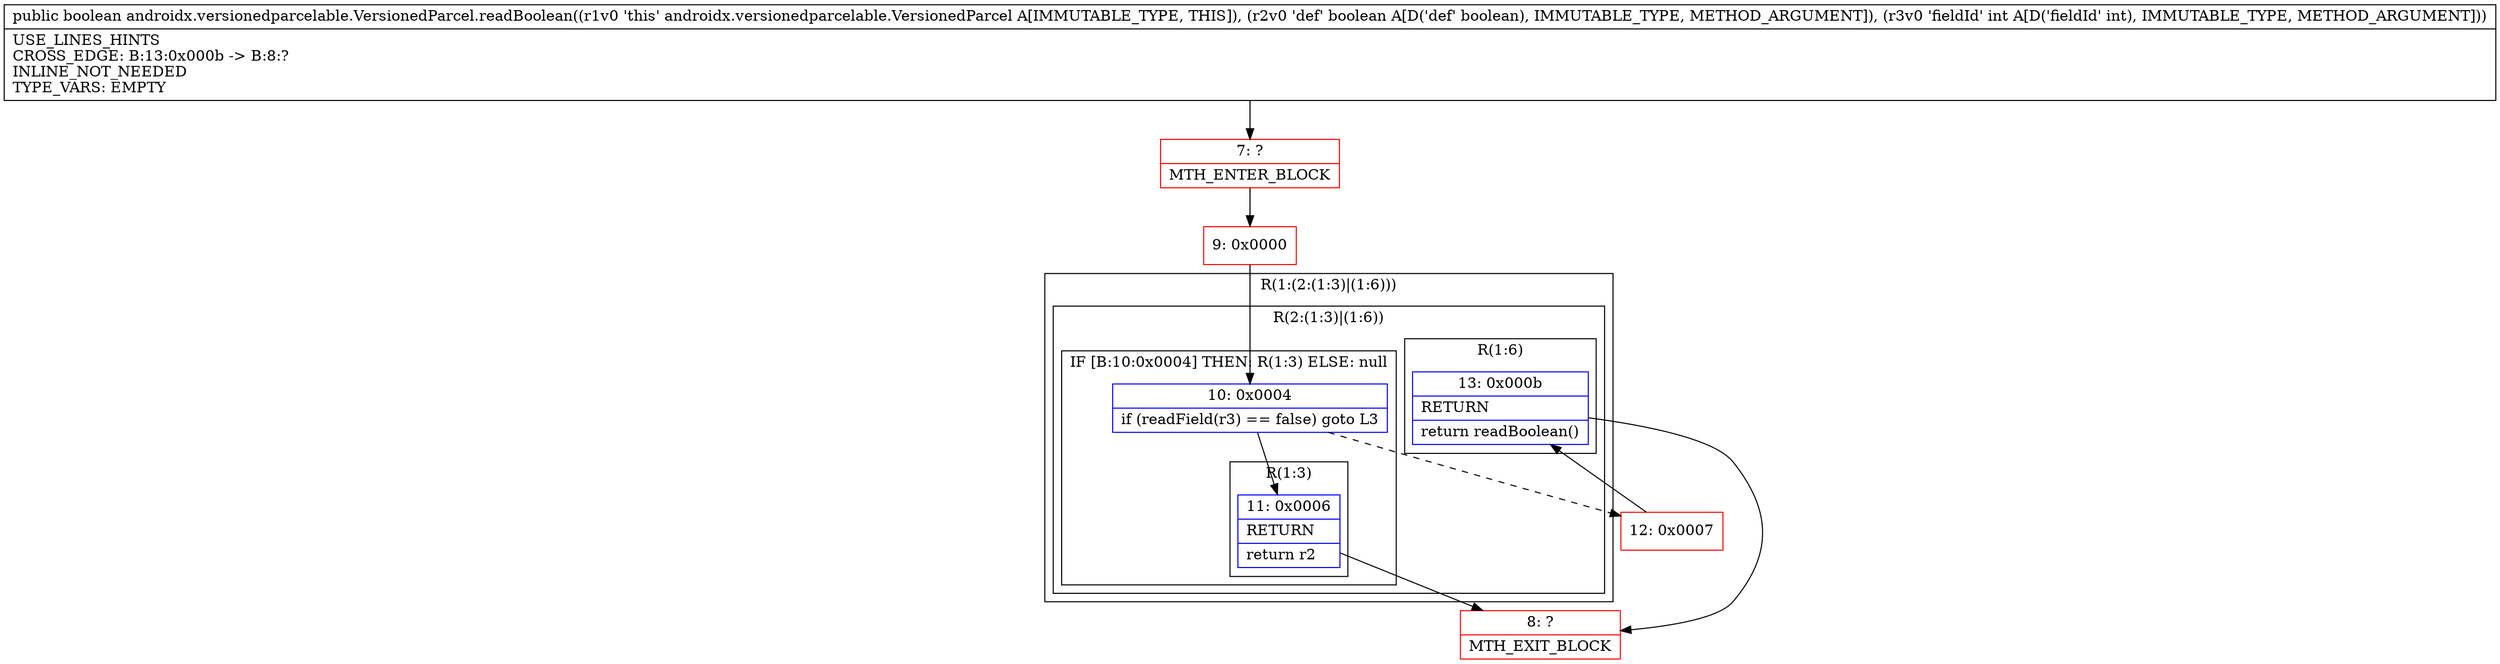 digraph "CFG forandroidx.versionedparcelable.VersionedParcel.readBoolean(ZI)Z" {
subgraph cluster_Region_1260692665 {
label = "R(1:(2:(1:3)|(1:6)))";
node [shape=record,color=blue];
subgraph cluster_Region_62209380 {
label = "R(2:(1:3)|(1:6))";
node [shape=record,color=blue];
subgraph cluster_IfRegion_900962079 {
label = "IF [B:10:0x0004] THEN: R(1:3) ELSE: null";
node [shape=record,color=blue];
Node_10 [shape=record,label="{10\:\ 0x0004|if (readField(r3) == false) goto L3\l}"];
subgraph cluster_Region_1667101399 {
label = "R(1:3)";
node [shape=record,color=blue];
Node_11 [shape=record,label="{11\:\ 0x0006|RETURN\l|return r2\l}"];
}
}
subgraph cluster_Region_229806953 {
label = "R(1:6)";
node [shape=record,color=blue];
Node_13 [shape=record,label="{13\:\ 0x000b|RETURN\l|return readBoolean()\l}"];
}
}
}
Node_7 [shape=record,color=red,label="{7\:\ ?|MTH_ENTER_BLOCK\l}"];
Node_9 [shape=record,color=red,label="{9\:\ 0x0000}"];
Node_8 [shape=record,color=red,label="{8\:\ ?|MTH_EXIT_BLOCK\l}"];
Node_12 [shape=record,color=red,label="{12\:\ 0x0007}"];
MethodNode[shape=record,label="{public boolean androidx.versionedparcelable.VersionedParcel.readBoolean((r1v0 'this' androidx.versionedparcelable.VersionedParcel A[IMMUTABLE_TYPE, THIS]), (r2v0 'def' boolean A[D('def' boolean), IMMUTABLE_TYPE, METHOD_ARGUMENT]), (r3v0 'fieldId' int A[D('fieldId' int), IMMUTABLE_TYPE, METHOD_ARGUMENT]))  | USE_LINES_HINTS\lCROSS_EDGE: B:13:0x000b \-\> B:8:?\lINLINE_NOT_NEEDED\lTYPE_VARS: EMPTY\l}"];
MethodNode -> Node_7;Node_10 -> Node_11;
Node_10 -> Node_12[style=dashed];
Node_11 -> Node_8;
Node_13 -> Node_8;
Node_7 -> Node_9;
Node_9 -> Node_10;
Node_12 -> Node_13;
}

